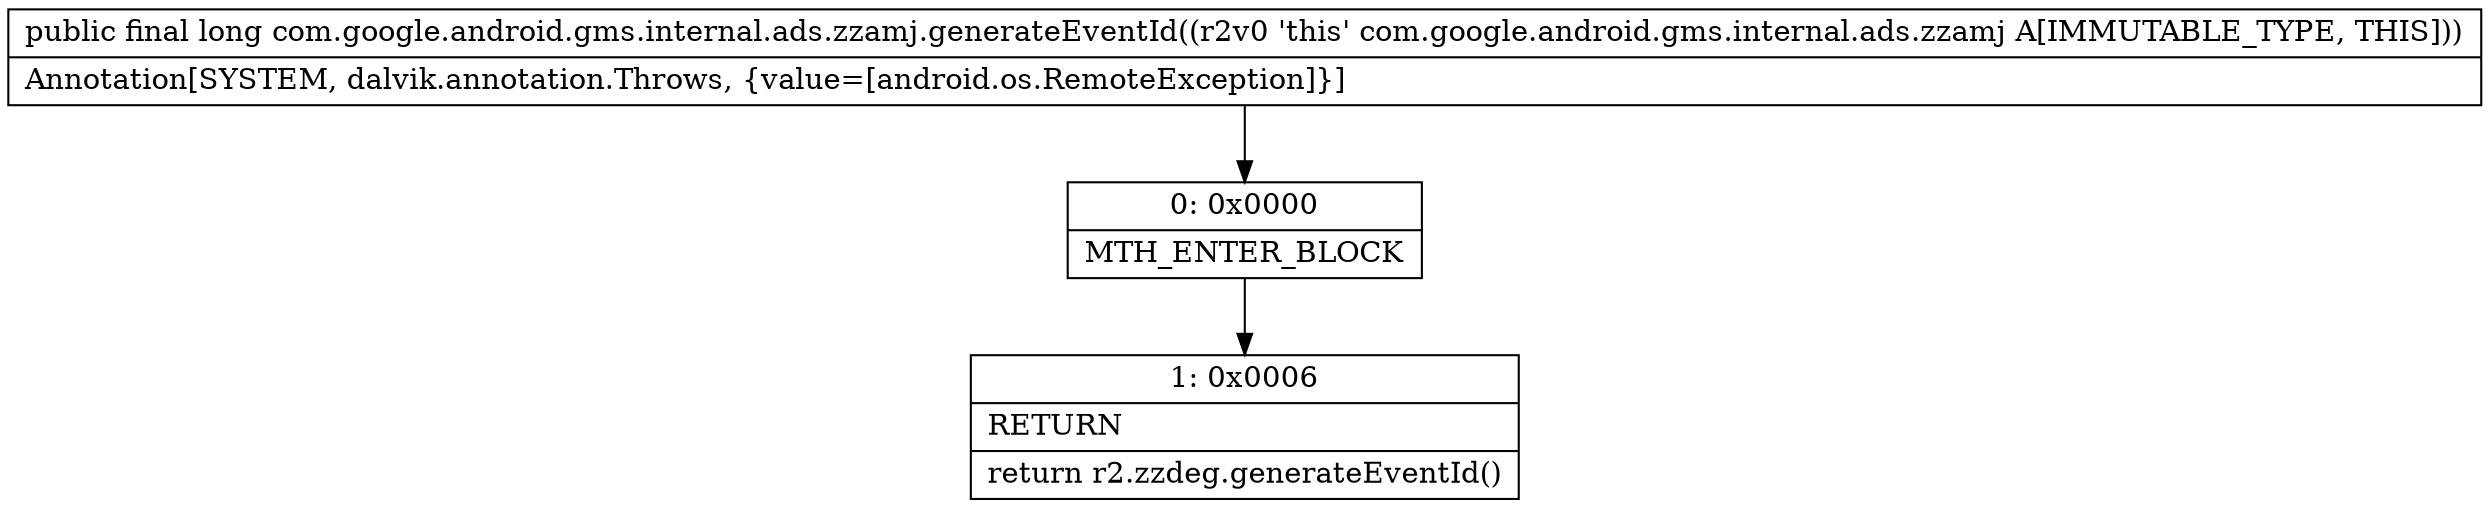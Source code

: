 digraph "CFG forcom.google.android.gms.internal.ads.zzamj.generateEventId()J" {
Node_0 [shape=record,label="{0\:\ 0x0000|MTH_ENTER_BLOCK\l}"];
Node_1 [shape=record,label="{1\:\ 0x0006|RETURN\l|return r2.zzdeg.generateEventId()\l}"];
MethodNode[shape=record,label="{public final long com.google.android.gms.internal.ads.zzamj.generateEventId((r2v0 'this' com.google.android.gms.internal.ads.zzamj A[IMMUTABLE_TYPE, THIS]))  | Annotation[SYSTEM, dalvik.annotation.Throws, \{value=[android.os.RemoteException]\}]\l}"];
MethodNode -> Node_0;
Node_0 -> Node_1;
}

